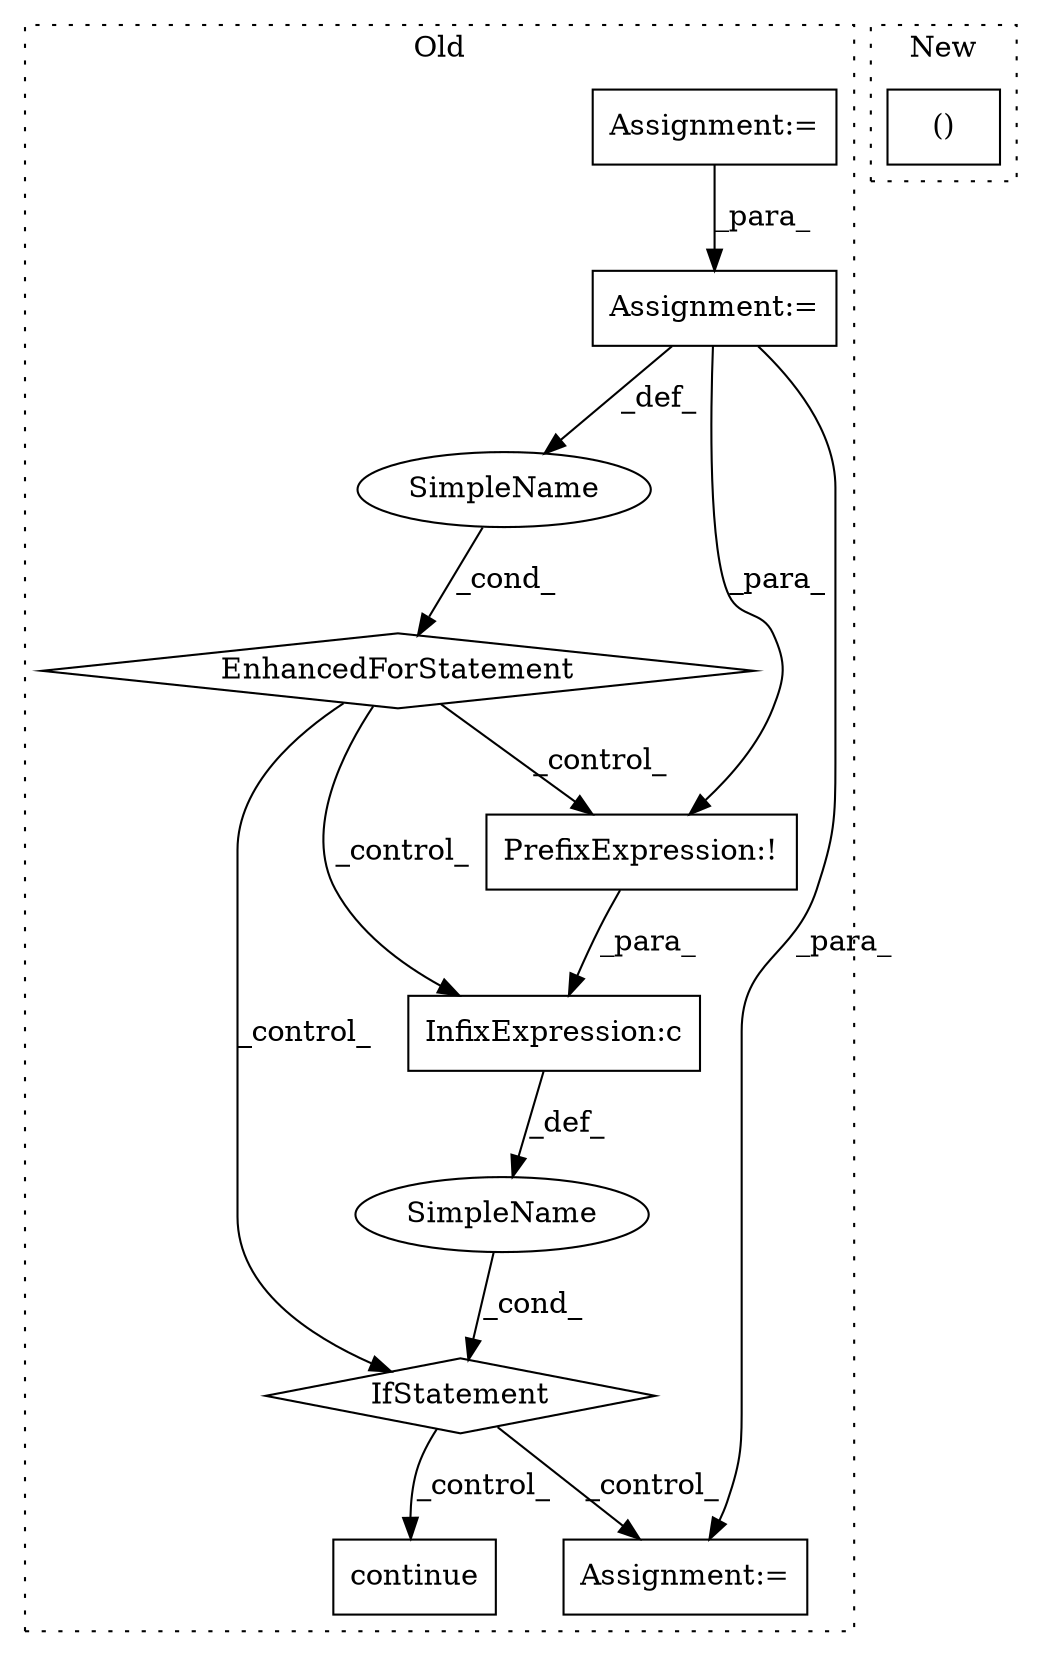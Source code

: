 digraph G {
subgraph cluster0 {
1 [label="continue" a="18" s="3104" l="9" shape="box"];
3 [label="IfStatement" a="25" s="3030,3092" l="4,2" shape="diamond"];
4 [label="SimpleName" a="42" s="" l="" shape="ellipse"];
5 [label="Assignment:=" a="7" s="2636" l="15" shape="box"];
6 [label="SimpleName" a="42" s="2885" l="9" shape="ellipse"];
7 [label="EnhancedForStatement" a="70" s="2828,2958" l="53,2" shape="diamond"];
8 [label="Assignment:=" a="7" s="3174" l="2" shape="box"];
9 [label="Assignment:=" a="7" s="2828,2958" l="53,2" shape="box"];
10 [label="PrefixExpression:!" a="38" s="3067" l="1" shape="box"];
11 [label="InfixExpression:c" a="27" s="3063" l="4" shape="box"];
label = "Old";
style="dotted";
}
subgraph cluster1 {
2 [label="()" a="106" s="4226" l="33" shape="box"];
label = "New";
style="dotted";
}
3 -> 1 [label="_control_"];
3 -> 8 [label="_control_"];
4 -> 3 [label="_cond_"];
5 -> 9 [label="_para_"];
6 -> 7 [label="_cond_"];
7 -> 3 [label="_control_"];
7 -> 11 [label="_control_"];
7 -> 10 [label="_control_"];
9 -> 8 [label="_para_"];
9 -> 6 [label="_def_"];
9 -> 10 [label="_para_"];
10 -> 11 [label="_para_"];
11 -> 4 [label="_def_"];
}